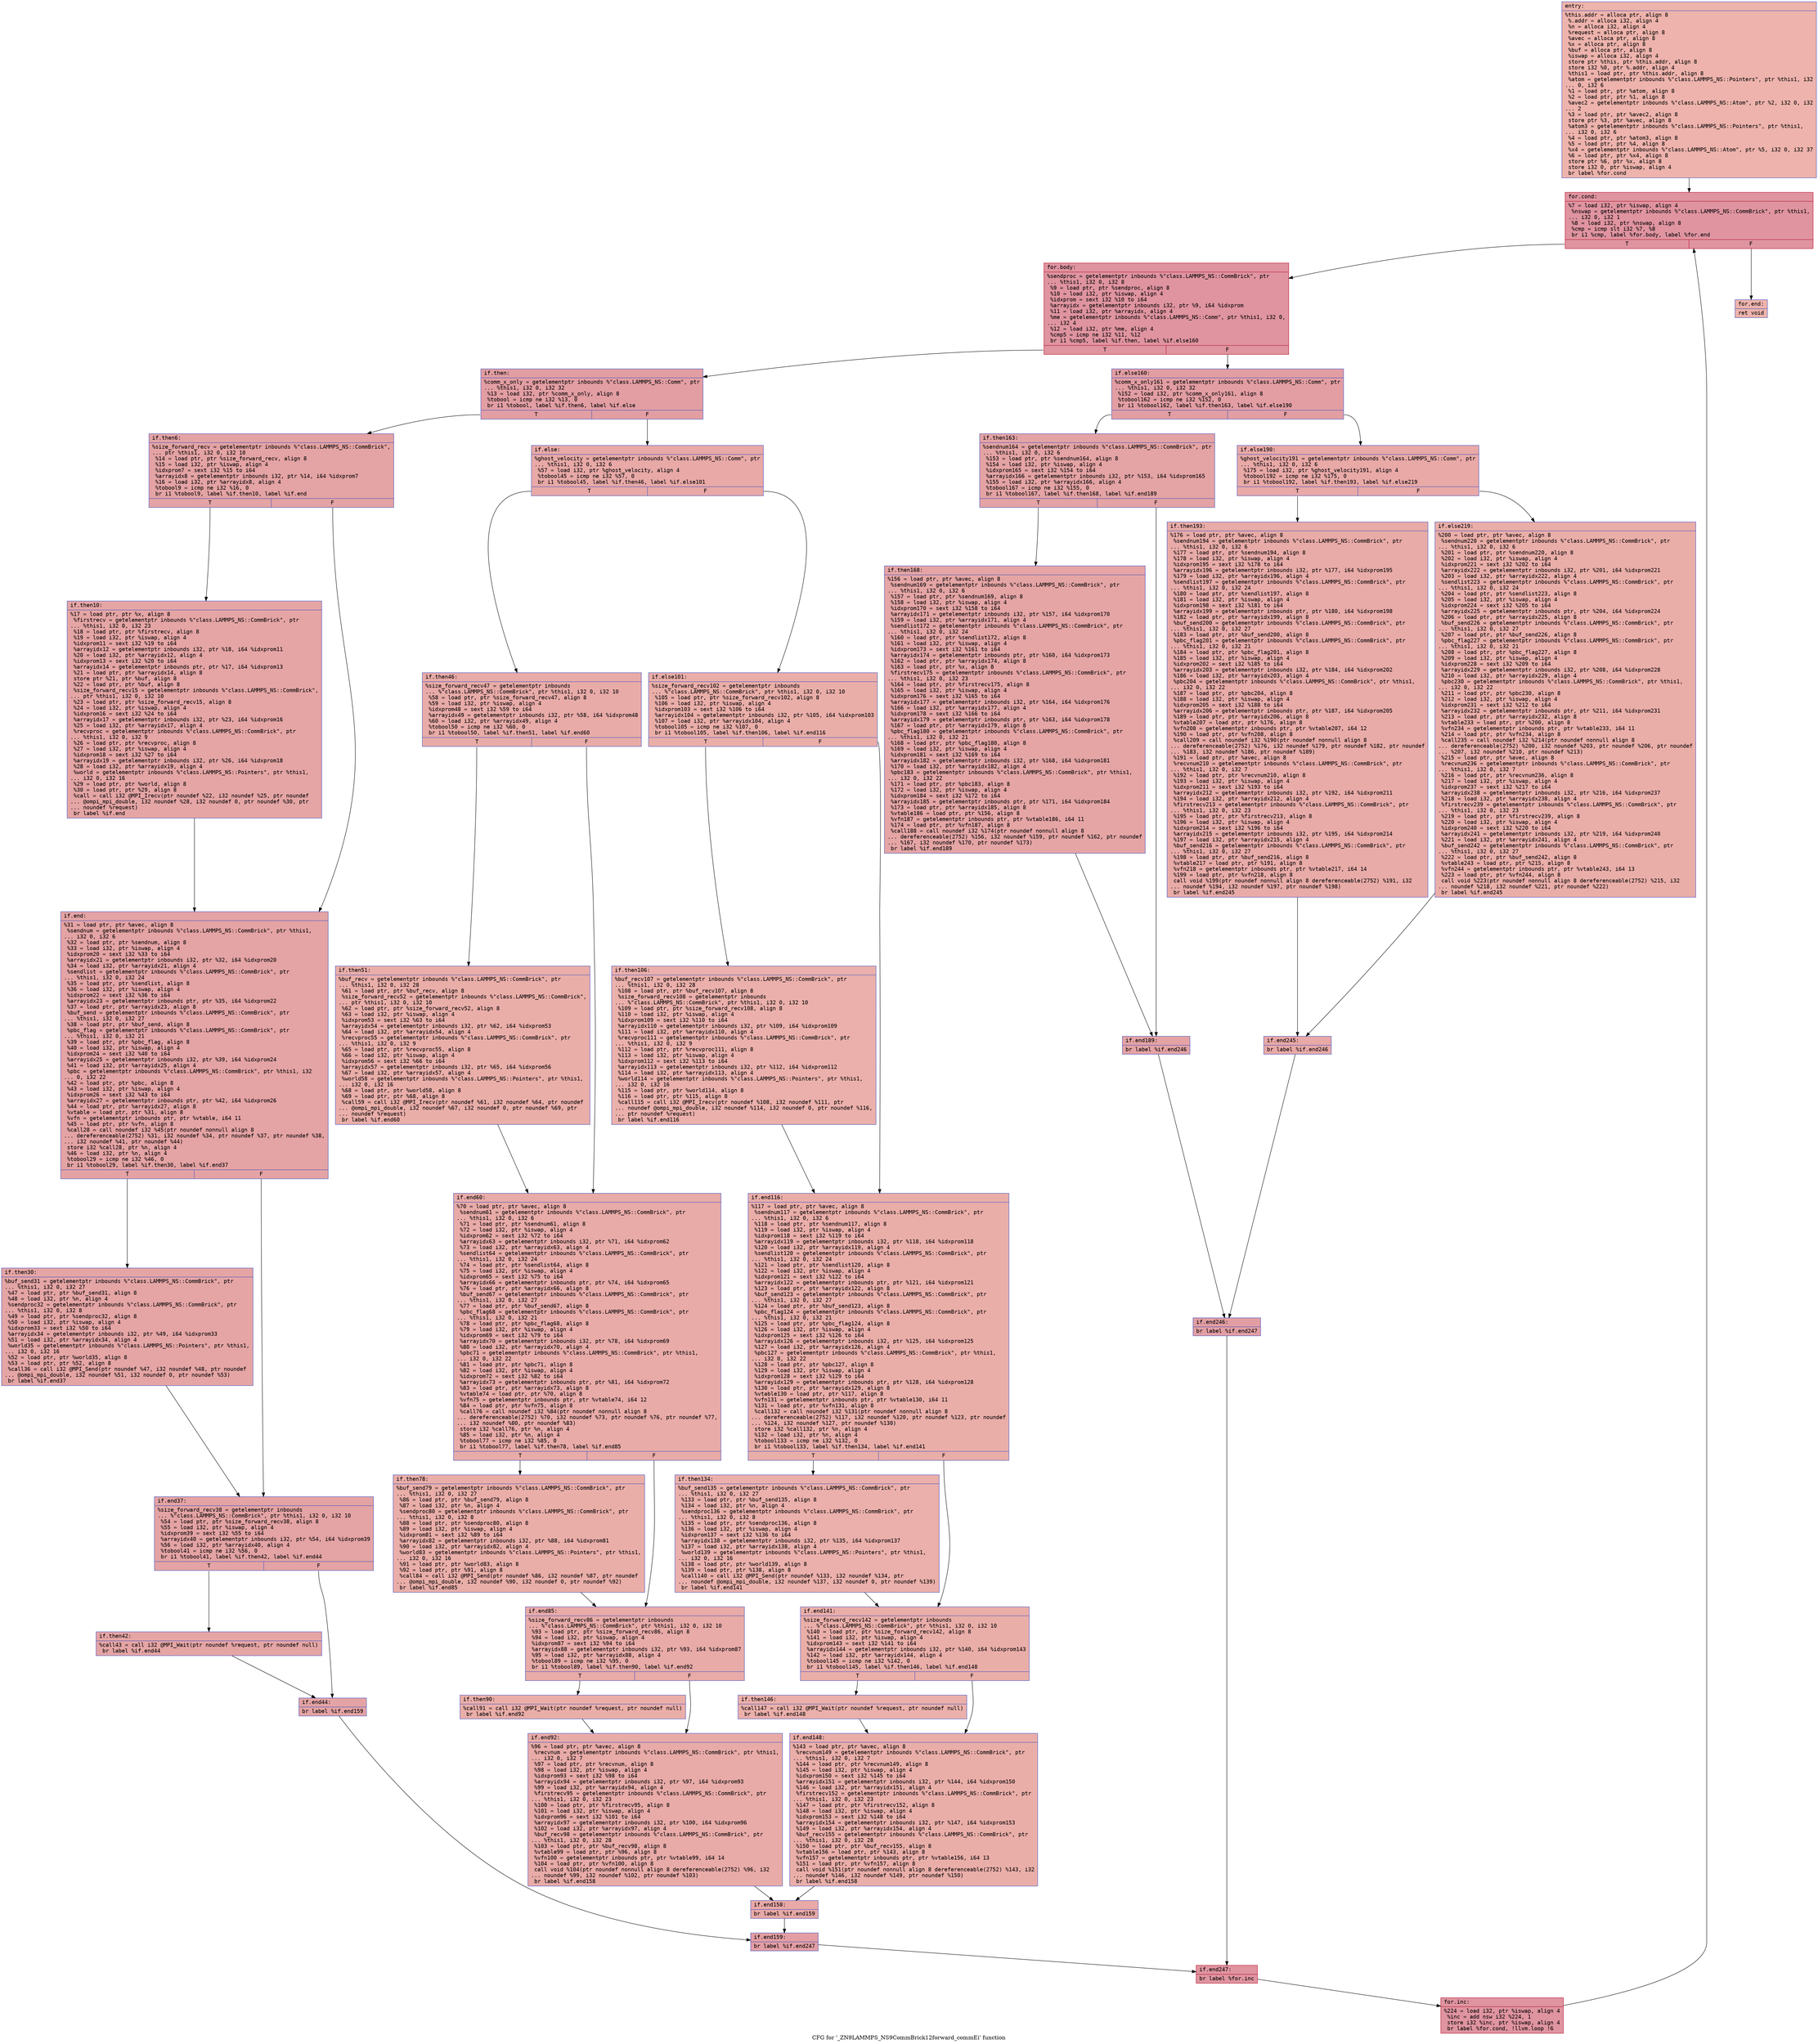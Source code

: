 digraph "CFG for '_ZN9LAMMPS_NS9CommBrick12forward_commEi' function" {
	label="CFG for '_ZN9LAMMPS_NS9CommBrick12forward_commEi' function";

	Node0x561fb2fe6250 [shape=record,color="#3d50c3ff", style=filled, fillcolor="#d6524470" fontname="Courier",label="{entry:\l|  %this.addr = alloca ptr, align 8\l  %.addr = alloca i32, align 4\l  %n = alloca i32, align 4\l  %request = alloca ptr, align 8\l  %avec = alloca ptr, align 8\l  %x = alloca ptr, align 8\l  %buf = alloca ptr, align 8\l  %iswap = alloca i32, align 4\l  store ptr %this, ptr %this.addr, align 8\l  store i32 %0, ptr %.addr, align 4\l  %this1 = load ptr, ptr %this.addr, align 8\l  %atom = getelementptr inbounds %\"class.LAMMPS_NS::Pointers\", ptr %this1, i32\l... 0, i32 6\l  %1 = load ptr, ptr %atom, align 8\l  %2 = load ptr, ptr %1, align 8\l  %avec2 = getelementptr inbounds %\"class.LAMMPS_NS::Atom\", ptr %2, i32 0, i32\l... 2\l  %3 = load ptr, ptr %avec2, align 8\l  store ptr %3, ptr %avec, align 8\l  %atom3 = getelementptr inbounds %\"class.LAMMPS_NS::Pointers\", ptr %this1,\l... i32 0, i32 6\l  %4 = load ptr, ptr %atom3, align 8\l  %5 = load ptr, ptr %4, align 8\l  %x4 = getelementptr inbounds %\"class.LAMMPS_NS::Atom\", ptr %5, i32 0, i32 37\l  %6 = load ptr, ptr %x4, align 8\l  store ptr %6, ptr %x, align 8\l  store i32 0, ptr %iswap, align 4\l  br label %for.cond\l}"];
	Node0x561fb2fe6250 -> Node0x561fb2fe7270[tooltip="entry -> for.cond\nProbability 100.00%" ];
	Node0x561fb2fe7270 [shape=record,color="#b70d28ff", style=filled, fillcolor="#b70d2870" fontname="Courier",label="{for.cond:\l|  %7 = load i32, ptr %iswap, align 4\l  %nswap = getelementptr inbounds %\"class.LAMMPS_NS::CommBrick\", ptr %this1,\l... i32 0, i32 1\l  %8 = load i32, ptr %nswap, align 8\l  %cmp = icmp slt i32 %7, %8\l  br i1 %cmp, label %for.body, label %for.end\l|{<s0>T|<s1>F}}"];
	Node0x561fb2fe7270:s0 -> Node0x561fb2fe75f0[tooltip="for.cond -> for.body\nProbability 96.88%" ];
	Node0x561fb2fe7270:s1 -> Node0x561fb2fe7670[tooltip="for.cond -> for.end\nProbability 3.12%" ];
	Node0x561fb2fe75f0 [shape=record,color="#b70d28ff", style=filled, fillcolor="#b70d2870" fontname="Courier",label="{for.body:\l|  %sendproc = getelementptr inbounds %\"class.LAMMPS_NS::CommBrick\", ptr\l... %this1, i32 0, i32 8\l  %9 = load ptr, ptr %sendproc, align 8\l  %10 = load i32, ptr %iswap, align 4\l  %idxprom = sext i32 %10 to i64\l  %arrayidx = getelementptr inbounds i32, ptr %9, i64 %idxprom\l  %11 = load i32, ptr %arrayidx, align 4\l  %me = getelementptr inbounds %\"class.LAMMPS_NS::Comm\", ptr %this1, i32 0,\l... i32 4\l  %12 = load i32, ptr %me, align 4\l  %cmp5 = icmp ne i32 %11, %12\l  br i1 %cmp5, label %if.then, label %if.else160\l|{<s0>T|<s1>F}}"];
	Node0x561fb2fe75f0:s0 -> Node0x561fb2fe6b00[tooltip="for.body -> if.then\nProbability 50.00%" ];
	Node0x561fb2fe75f0:s1 -> Node0x561fb2fe6b70[tooltip="for.body -> if.else160\nProbability 50.00%" ];
	Node0x561fb2fe6b00 [shape=record,color="#3d50c3ff", style=filled, fillcolor="#be242e70" fontname="Courier",label="{if.then:\l|  %comm_x_only = getelementptr inbounds %\"class.LAMMPS_NS::Comm\", ptr\l... %this1, i32 0, i32 32\l  %13 = load i32, ptr %comm_x_only, align 8\l  %tobool = icmp ne i32 %13, 0\l  br i1 %tobool, label %if.then6, label %if.else\l|{<s0>T|<s1>F}}"];
	Node0x561fb2fe6b00:s0 -> Node0x561fb2fe82e0[tooltip="if.then -> if.then6\nProbability 62.50%" ];
	Node0x561fb2fe6b00:s1 -> Node0x561fb2fe8360[tooltip="if.then -> if.else\nProbability 37.50%" ];
	Node0x561fb2fe82e0 [shape=record,color="#3d50c3ff", style=filled, fillcolor="#c32e3170" fontname="Courier",label="{if.then6:\l|  %size_forward_recv = getelementptr inbounds %\"class.LAMMPS_NS::CommBrick\",\l... ptr %this1, i32 0, i32 10\l  %14 = load ptr, ptr %size_forward_recv, align 8\l  %15 = load i32, ptr %iswap, align 4\l  %idxprom7 = sext i32 %15 to i64\l  %arrayidx8 = getelementptr inbounds i32, ptr %14, i64 %idxprom7\l  %16 = load i32, ptr %arrayidx8, align 4\l  %tobool9 = icmp ne i32 %16, 0\l  br i1 %tobool9, label %if.then10, label %if.end\l|{<s0>T|<s1>F}}"];
	Node0x561fb2fe82e0:s0 -> Node0x561fb2fe8940[tooltip="if.then6 -> if.then10\nProbability 62.50%" ];
	Node0x561fb2fe82e0:s1 -> Node0x561fb2fe89c0[tooltip="if.then6 -> if.end\nProbability 37.50%" ];
	Node0x561fb2fe8940 [shape=record,color="#3d50c3ff", style=filled, fillcolor="#c5333470" fontname="Courier",label="{if.then10:\l|  %17 = load ptr, ptr %x, align 8\l  %firstrecv = getelementptr inbounds %\"class.LAMMPS_NS::CommBrick\", ptr\l... %this1, i32 0, i32 23\l  %18 = load ptr, ptr %firstrecv, align 8\l  %19 = load i32, ptr %iswap, align 4\l  %idxprom11 = sext i32 %19 to i64\l  %arrayidx12 = getelementptr inbounds i32, ptr %18, i64 %idxprom11\l  %20 = load i32, ptr %arrayidx12, align 4\l  %idxprom13 = sext i32 %20 to i64\l  %arrayidx14 = getelementptr inbounds ptr, ptr %17, i64 %idxprom13\l  %21 = load ptr, ptr %arrayidx14, align 8\l  store ptr %21, ptr %buf, align 8\l  %22 = load ptr, ptr %buf, align 8\l  %size_forward_recv15 = getelementptr inbounds %\"class.LAMMPS_NS::CommBrick\",\l... ptr %this1, i32 0, i32 10\l  %23 = load ptr, ptr %size_forward_recv15, align 8\l  %24 = load i32, ptr %iswap, align 4\l  %idxprom16 = sext i32 %24 to i64\l  %arrayidx17 = getelementptr inbounds i32, ptr %23, i64 %idxprom16\l  %25 = load i32, ptr %arrayidx17, align 4\l  %recvproc = getelementptr inbounds %\"class.LAMMPS_NS::CommBrick\", ptr\l... %this1, i32 0, i32 9\l  %26 = load ptr, ptr %recvproc, align 8\l  %27 = load i32, ptr %iswap, align 4\l  %idxprom18 = sext i32 %27 to i64\l  %arrayidx19 = getelementptr inbounds i32, ptr %26, i64 %idxprom18\l  %28 = load i32, ptr %arrayidx19, align 4\l  %world = getelementptr inbounds %\"class.LAMMPS_NS::Pointers\", ptr %this1,\l... i32 0, i32 16\l  %29 = load ptr, ptr %world, align 8\l  %30 = load ptr, ptr %29, align 8\l  %call = call i32 @MPI_Irecv(ptr noundef %22, i32 noundef %25, ptr noundef\l... @ompi_mpi_double, i32 noundef %28, i32 noundef 0, ptr noundef %30, ptr\l... noundef %request)\l  br label %if.end\l}"];
	Node0x561fb2fe8940 -> Node0x561fb2fe89c0[tooltip="if.then10 -> if.end\nProbability 100.00%" ];
	Node0x561fb2fe89c0 [shape=record,color="#3d50c3ff", style=filled, fillcolor="#c32e3170" fontname="Courier",label="{if.end:\l|  %31 = load ptr, ptr %avec, align 8\l  %sendnum = getelementptr inbounds %\"class.LAMMPS_NS::CommBrick\", ptr %this1,\l... i32 0, i32 6\l  %32 = load ptr, ptr %sendnum, align 8\l  %33 = load i32, ptr %iswap, align 4\l  %idxprom20 = sext i32 %33 to i64\l  %arrayidx21 = getelementptr inbounds i32, ptr %32, i64 %idxprom20\l  %34 = load i32, ptr %arrayidx21, align 4\l  %sendlist = getelementptr inbounds %\"class.LAMMPS_NS::CommBrick\", ptr\l... %this1, i32 0, i32 24\l  %35 = load ptr, ptr %sendlist, align 8\l  %36 = load i32, ptr %iswap, align 4\l  %idxprom22 = sext i32 %36 to i64\l  %arrayidx23 = getelementptr inbounds ptr, ptr %35, i64 %idxprom22\l  %37 = load ptr, ptr %arrayidx23, align 8\l  %buf_send = getelementptr inbounds %\"class.LAMMPS_NS::CommBrick\", ptr\l... %this1, i32 0, i32 27\l  %38 = load ptr, ptr %buf_send, align 8\l  %pbc_flag = getelementptr inbounds %\"class.LAMMPS_NS::CommBrick\", ptr\l... %this1, i32 0, i32 21\l  %39 = load ptr, ptr %pbc_flag, align 8\l  %40 = load i32, ptr %iswap, align 4\l  %idxprom24 = sext i32 %40 to i64\l  %arrayidx25 = getelementptr inbounds i32, ptr %39, i64 %idxprom24\l  %41 = load i32, ptr %arrayidx25, align 4\l  %pbc = getelementptr inbounds %\"class.LAMMPS_NS::CommBrick\", ptr %this1, i32\l... 0, i32 22\l  %42 = load ptr, ptr %pbc, align 8\l  %43 = load i32, ptr %iswap, align 4\l  %idxprom26 = sext i32 %43 to i64\l  %arrayidx27 = getelementptr inbounds ptr, ptr %42, i64 %idxprom26\l  %44 = load ptr, ptr %arrayidx27, align 8\l  %vtable = load ptr, ptr %31, align 8\l  %vfn = getelementptr inbounds ptr, ptr %vtable, i64 11\l  %45 = load ptr, ptr %vfn, align 8\l  %call28 = call noundef i32 %45(ptr noundef nonnull align 8\l... dereferenceable(2752) %31, i32 noundef %34, ptr noundef %37, ptr noundef %38,\l... i32 noundef %41, ptr noundef %44)\l  store i32 %call28, ptr %n, align 4\l  %46 = load i32, ptr %n, align 4\l  %tobool29 = icmp ne i32 %46, 0\l  br i1 %tobool29, label %if.then30, label %if.end37\l|{<s0>T|<s1>F}}"];
	Node0x561fb2fe89c0:s0 -> Node0x561fb2fec830[tooltip="if.end -> if.then30\nProbability 62.50%" ];
	Node0x561fb2fe89c0:s1 -> Node0x561fb2fec8b0[tooltip="if.end -> if.end37\nProbability 37.50%" ];
	Node0x561fb2fec830 [shape=record,color="#3d50c3ff", style=filled, fillcolor="#c5333470" fontname="Courier",label="{if.then30:\l|  %buf_send31 = getelementptr inbounds %\"class.LAMMPS_NS::CommBrick\", ptr\l... %this1, i32 0, i32 27\l  %47 = load ptr, ptr %buf_send31, align 8\l  %48 = load i32, ptr %n, align 4\l  %sendproc32 = getelementptr inbounds %\"class.LAMMPS_NS::CommBrick\", ptr\l... %this1, i32 0, i32 8\l  %49 = load ptr, ptr %sendproc32, align 8\l  %50 = load i32, ptr %iswap, align 4\l  %idxprom33 = sext i32 %50 to i64\l  %arrayidx34 = getelementptr inbounds i32, ptr %49, i64 %idxprom33\l  %51 = load i32, ptr %arrayidx34, align 4\l  %world35 = getelementptr inbounds %\"class.LAMMPS_NS::Pointers\", ptr %this1,\l... i32 0, i32 16\l  %52 = load ptr, ptr %world35, align 8\l  %53 = load ptr, ptr %52, align 8\l  %call36 = call i32 @MPI_Send(ptr noundef %47, i32 noundef %48, ptr noundef\l... @ompi_mpi_double, i32 noundef %51, i32 noundef 0, ptr noundef %53)\l  br label %if.end37\l}"];
	Node0x561fb2fec830 -> Node0x561fb2fec8b0[tooltip="if.then30 -> if.end37\nProbability 100.00%" ];
	Node0x561fb2fec8b0 [shape=record,color="#3d50c3ff", style=filled, fillcolor="#c32e3170" fontname="Courier",label="{if.end37:\l|  %size_forward_recv38 = getelementptr inbounds\l... %\"class.LAMMPS_NS::CommBrick\", ptr %this1, i32 0, i32 10\l  %54 = load ptr, ptr %size_forward_recv38, align 8\l  %55 = load i32, ptr %iswap, align 4\l  %idxprom39 = sext i32 %55 to i64\l  %arrayidx40 = getelementptr inbounds i32, ptr %54, i64 %idxprom39\l  %56 = load i32, ptr %arrayidx40, align 4\l  %tobool41 = icmp ne i32 %56, 0\l  br i1 %tobool41, label %if.then42, label %if.end44\l|{<s0>T|<s1>F}}"];
	Node0x561fb2fec8b0:s0 -> Node0x561fb2fee170[tooltip="if.end37 -> if.then42\nProbability 62.50%" ];
	Node0x561fb2fec8b0:s1 -> Node0x561fb2fee1f0[tooltip="if.end37 -> if.end44\nProbability 37.50%" ];
	Node0x561fb2fee170 [shape=record,color="#3d50c3ff", style=filled, fillcolor="#c5333470" fontname="Courier",label="{if.then42:\l|  %call43 = call i32 @MPI_Wait(ptr noundef %request, ptr noundef null)\l  br label %if.end44\l}"];
	Node0x561fb2fee170 -> Node0x561fb2fee1f0[tooltip="if.then42 -> if.end44\nProbability 100.00%" ];
	Node0x561fb2fee1f0 [shape=record,color="#3d50c3ff", style=filled, fillcolor="#c32e3170" fontname="Courier",label="{if.end44:\l|  br label %if.end159\l}"];
	Node0x561fb2fee1f0 -> Node0x561fb2fee5a0[tooltip="if.end44 -> if.end159\nProbability 100.00%" ];
	Node0x561fb2fe8360 [shape=record,color="#3d50c3ff", style=filled, fillcolor="#ca3b3770" fontname="Courier",label="{if.else:\l|  %ghost_velocity = getelementptr inbounds %\"class.LAMMPS_NS::Comm\", ptr\l... %this1, i32 0, i32 6\l  %57 = load i32, ptr %ghost_velocity, align 4\l  %tobool45 = icmp ne i32 %57, 0\l  br i1 %tobool45, label %if.then46, label %if.else101\l|{<s0>T|<s1>F}}"];
	Node0x561fb2fe8360:s0 -> Node0x561fb2fee890[tooltip="if.else -> if.then46\nProbability 62.50%" ];
	Node0x561fb2fe8360:s1 -> Node0x561fb2fee910[tooltip="if.else -> if.else101\nProbability 37.50%" ];
	Node0x561fb2fee890 [shape=record,color="#3d50c3ff", style=filled, fillcolor="#cc403a70" fontname="Courier",label="{if.then46:\l|  %size_forward_recv47 = getelementptr inbounds\l... %\"class.LAMMPS_NS::CommBrick\", ptr %this1, i32 0, i32 10\l  %58 = load ptr, ptr %size_forward_recv47, align 8\l  %59 = load i32, ptr %iswap, align 4\l  %idxprom48 = sext i32 %59 to i64\l  %arrayidx49 = getelementptr inbounds i32, ptr %58, i64 %idxprom48\l  %60 = load i32, ptr %arrayidx49, align 4\l  %tobool50 = icmp ne i32 %60, 0\l  br i1 %tobool50, label %if.then51, label %if.end60\l|{<s0>T|<s1>F}}"];
	Node0x561fb2fee890:s0 -> Node0x561fb2feef70[tooltip="if.then46 -> if.then51\nProbability 62.50%" ];
	Node0x561fb2fee890:s1 -> Node0x561fb2feeff0[tooltip="if.then46 -> if.end60\nProbability 37.50%" ];
	Node0x561fb2feef70 [shape=record,color="#3d50c3ff", style=filled, fillcolor="#d0473d70" fontname="Courier",label="{if.then51:\l|  %buf_recv = getelementptr inbounds %\"class.LAMMPS_NS::CommBrick\", ptr\l... %this1, i32 0, i32 28\l  %61 = load ptr, ptr %buf_recv, align 8\l  %size_forward_recv52 = getelementptr inbounds %\"class.LAMMPS_NS::CommBrick\",\l... ptr %this1, i32 0, i32 10\l  %62 = load ptr, ptr %size_forward_recv52, align 8\l  %63 = load i32, ptr %iswap, align 4\l  %idxprom53 = sext i32 %63 to i64\l  %arrayidx54 = getelementptr inbounds i32, ptr %62, i64 %idxprom53\l  %64 = load i32, ptr %arrayidx54, align 4\l  %recvproc55 = getelementptr inbounds %\"class.LAMMPS_NS::CommBrick\", ptr\l... %this1, i32 0, i32 9\l  %65 = load ptr, ptr %recvproc55, align 8\l  %66 = load i32, ptr %iswap, align 4\l  %idxprom56 = sext i32 %66 to i64\l  %arrayidx57 = getelementptr inbounds i32, ptr %65, i64 %idxprom56\l  %67 = load i32, ptr %arrayidx57, align 4\l  %world58 = getelementptr inbounds %\"class.LAMMPS_NS::Pointers\", ptr %this1,\l... i32 0, i32 16\l  %68 = load ptr, ptr %world58, align 8\l  %69 = load ptr, ptr %68, align 8\l  %call59 = call i32 @MPI_Irecv(ptr noundef %61, i32 noundef %64, ptr noundef\l... @ompi_mpi_double, i32 noundef %67, i32 noundef 0, ptr noundef %69, ptr\l... noundef %request)\l  br label %if.end60\l}"];
	Node0x561fb2feef70 -> Node0x561fb2feeff0[tooltip="if.then51 -> if.end60\nProbability 100.00%" ];
	Node0x561fb2feeff0 [shape=record,color="#3d50c3ff", style=filled, fillcolor="#cc403a70" fontname="Courier",label="{if.end60:\l|  %70 = load ptr, ptr %avec, align 8\l  %sendnum61 = getelementptr inbounds %\"class.LAMMPS_NS::CommBrick\", ptr\l... %this1, i32 0, i32 6\l  %71 = load ptr, ptr %sendnum61, align 8\l  %72 = load i32, ptr %iswap, align 4\l  %idxprom62 = sext i32 %72 to i64\l  %arrayidx63 = getelementptr inbounds i32, ptr %71, i64 %idxprom62\l  %73 = load i32, ptr %arrayidx63, align 4\l  %sendlist64 = getelementptr inbounds %\"class.LAMMPS_NS::CommBrick\", ptr\l... %this1, i32 0, i32 24\l  %74 = load ptr, ptr %sendlist64, align 8\l  %75 = load i32, ptr %iswap, align 4\l  %idxprom65 = sext i32 %75 to i64\l  %arrayidx66 = getelementptr inbounds ptr, ptr %74, i64 %idxprom65\l  %76 = load ptr, ptr %arrayidx66, align 8\l  %buf_send67 = getelementptr inbounds %\"class.LAMMPS_NS::CommBrick\", ptr\l... %this1, i32 0, i32 27\l  %77 = load ptr, ptr %buf_send67, align 8\l  %pbc_flag68 = getelementptr inbounds %\"class.LAMMPS_NS::CommBrick\", ptr\l... %this1, i32 0, i32 21\l  %78 = load ptr, ptr %pbc_flag68, align 8\l  %79 = load i32, ptr %iswap, align 4\l  %idxprom69 = sext i32 %79 to i64\l  %arrayidx70 = getelementptr inbounds i32, ptr %78, i64 %idxprom69\l  %80 = load i32, ptr %arrayidx70, align 4\l  %pbc71 = getelementptr inbounds %\"class.LAMMPS_NS::CommBrick\", ptr %this1,\l... i32 0, i32 22\l  %81 = load ptr, ptr %pbc71, align 8\l  %82 = load i32, ptr %iswap, align 4\l  %idxprom72 = sext i32 %82 to i64\l  %arrayidx73 = getelementptr inbounds ptr, ptr %81, i64 %idxprom72\l  %83 = load ptr, ptr %arrayidx73, align 8\l  %vtable74 = load ptr, ptr %70, align 8\l  %vfn75 = getelementptr inbounds ptr, ptr %vtable74, i64 12\l  %84 = load ptr, ptr %vfn75, align 8\l  %call76 = call noundef i32 %84(ptr noundef nonnull align 8\l... dereferenceable(2752) %70, i32 noundef %73, ptr noundef %76, ptr noundef %77,\l... i32 noundef %80, ptr noundef %83)\l  store i32 %call76, ptr %n, align 4\l  %85 = load i32, ptr %n, align 4\l  %tobool77 = icmp ne i32 %85, 0\l  br i1 %tobool77, label %if.then78, label %if.end85\l|{<s0>T|<s1>F}}"];
	Node0x561fb2feeff0:s0 -> Node0x561fb2ff1bb0[tooltip="if.end60 -> if.then78\nProbability 62.50%" ];
	Node0x561fb2feeff0:s1 -> Node0x561fb2ff1c30[tooltip="if.end60 -> if.end85\nProbability 37.50%" ];
	Node0x561fb2ff1bb0 [shape=record,color="#3d50c3ff", style=filled, fillcolor="#d0473d70" fontname="Courier",label="{if.then78:\l|  %buf_send79 = getelementptr inbounds %\"class.LAMMPS_NS::CommBrick\", ptr\l... %this1, i32 0, i32 27\l  %86 = load ptr, ptr %buf_send79, align 8\l  %87 = load i32, ptr %n, align 4\l  %sendproc80 = getelementptr inbounds %\"class.LAMMPS_NS::CommBrick\", ptr\l... %this1, i32 0, i32 8\l  %88 = load ptr, ptr %sendproc80, align 8\l  %89 = load i32, ptr %iswap, align 4\l  %idxprom81 = sext i32 %89 to i64\l  %arrayidx82 = getelementptr inbounds i32, ptr %88, i64 %idxprom81\l  %90 = load i32, ptr %arrayidx82, align 4\l  %world83 = getelementptr inbounds %\"class.LAMMPS_NS::Pointers\", ptr %this1,\l... i32 0, i32 16\l  %91 = load ptr, ptr %world83, align 8\l  %92 = load ptr, ptr %91, align 8\l  %call84 = call i32 @MPI_Send(ptr noundef %86, i32 noundef %87, ptr noundef\l... @ompi_mpi_double, i32 noundef %90, i32 noundef 0, ptr noundef %92)\l  br label %if.end85\l}"];
	Node0x561fb2ff1bb0 -> Node0x561fb2ff1c30[tooltip="if.then78 -> if.end85\nProbability 100.00%" ];
	Node0x561fb2ff1c30 [shape=record,color="#3d50c3ff", style=filled, fillcolor="#cc403a70" fontname="Courier",label="{if.end85:\l|  %size_forward_recv86 = getelementptr inbounds\l... %\"class.LAMMPS_NS::CommBrick\", ptr %this1, i32 0, i32 10\l  %93 = load ptr, ptr %size_forward_recv86, align 8\l  %94 = load i32, ptr %iswap, align 4\l  %idxprom87 = sext i32 %94 to i64\l  %arrayidx88 = getelementptr inbounds i32, ptr %93, i64 %idxprom87\l  %95 = load i32, ptr %arrayidx88, align 4\l  %tobool89 = icmp ne i32 %95, 0\l  br i1 %tobool89, label %if.then90, label %if.end92\l|{<s0>T|<s1>F}}"];
	Node0x561fb2ff1c30:s0 -> Node0x561fb2fecc70[tooltip="if.end85 -> if.then90\nProbability 62.50%" ];
	Node0x561fb2ff1c30:s1 -> Node0x561fb2feccf0[tooltip="if.end85 -> if.end92\nProbability 37.50%" ];
	Node0x561fb2fecc70 [shape=record,color="#3d50c3ff", style=filled, fillcolor="#d0473d70" fontname="Courier",label="{if.then90:\l|  %call91 = call i32 @MPI_Wait(ptr noundef %request, ptr noundef null)\l  br label %if.end92\l}"];
	Node0x561fb2fecc70 -> Node0x561fb2feccf0[tooltip="if.then90 -> if.end92\nProbability 100.00%" ];
	Node0x561fb2feccf0 [shape=record,color="#3d50c3ff", style=filled, fillcolor="#cc403a70" fontname="Courier",label="{if.end92:\l|  %96 = load ptr, ptr %avec, align 8\l  %recvnum = getelementptr inbounds %\"class.LAMMPS_NS::CommBrick\", ptr %this1,\l... i32 0, i32 7\l  %97 = load ptr, ptr %recvnum, align 8\l  %98 = load i32, ptr %iswap, align 4\l  %idxprom93 = sext i32 %98 to i64\l  %arrayidx94 = getelementptr inbounds i32, ptr %97, i64 %idxprom93\l  %99 = load i32, ptr %arrayidx94, align 4\l  %firstrecv95 = getelementptr inbounds %\"class.LAMMPS_NS::CommBrick\", ptr\l... %this1, i32 0, i32 23\l  %100 = load ptr, ptr %firstrecv95, align 8\l  %101 = load i32, ptr %iswap, align 4\l  %idxprom96 = sext i32 %101 to i64\l  %arrayidx97 = getelementptr inbounds i32, ptr %100, i64 %idxprom96\l  %102 = load i32, ptr %arrayidx97, align 4\l  %buf_recv98 = getelementptr inbounds %\"class.LAMMPS_NS::CommBrick\", ptr\l... %this1, i32 0, i32 28\l  %103 = load ptr, ptr %buf_recv98, align 8\l  %vtable99 = load ptr, ptr %96, align 8\l  %vfn100 = getelementptr inbounds ptr, ptr %vtable99, i64 14\l  %104 = load ptr, ptr %vfn100, align 8\l  call void %104(ptr noundef nonnull align 8 dereferenceable(2752) %96, i32\l... noundef %99, i32 noundef %102, ptr noundef %103)\l  br label %if.end158\l}"];
	Node0x561fb2feccf0 -> Node0x561fb2ff4480[tooltip="if.end92 -> if.end158\nProbability 100.00%" ];
	Node0x561fb2fee910 [shape=record,color="#3d50c3ff", style=filled, fillcolor="#d0473d70" fontname="Courier",label="{if.else101:\l|  %size_forward_recv102 = getelementptr inbounds\l... %\"class.LAMMPS_NS::CommBrick\", ptr %this1, i32 0, i32 10\l  %105 = load ptr, ptr %size_forward_recv102, align 8\l  %106 = load i32, ptr %iswap, align 4\l  %idxprom103 = sext i32 %106 to i64\l  %arrayidx104 = getelementptr inbounds i32, ptr %105, i64 %idxprom103\l  %107 = load i32, ptr %arrayidx104, align 4\l  %tobool105 = icmp ne i32 %107, 0\l  br i1 %tobool105, label %if.then106, label %if.end116\l|{<s0>T|<s1>F}}"];
	Node0x561fb2fee910:s0 -> Node0x561fb2ff4a10[tooltip="if.else101 -> if.then106\nProbability 62.50%" ];
	Node0x561fb2fee910:s1 -> Node0x561fb2ff4a90[tooltip="if.else101 -> if.end116\nProbability 37.50%" ];
	Node0x561fb2ff4a10 [shape=record,color="#3d50c3ff", style=filled, fillcolor="#d24b4070" fontname="Courier",label="{if.then106:\l|  %buf_recv107 = getelementptr inbounds %\"class.LAMMPS_NS::CommBrick\", ptr\l... %this1, i32 0, i32 28\l  %108 = load ptr, ptr %buf_recv107, align 8\l  %size_forward_recv108 = getelementptr inbounds\l... %\"class.LAMMPS_NS::CommBrick\", ptr %this1, i32 0, i32 10\l  %109 = load ptr, ptr %size_forward_recv108, align 8\l  %110 = load i32, ptr %iswap, align 4\l  %idxprom109 = sext i32 %110 to i64\l  %arrayidx110 = getelementptr inbounds i32, ptr %109, i64 %idxprom109\l  %111 = load i32, ptr %arrayidx110, align 4\l  %recvproc111 = getelementptr inbounds %\"class.LAMMPS_NS::CommBrick\", ptr\l... %this1, i32 0, i32 9\l  %112 = load ptr, ptr %recvproc111, align 8\l  %113 = load i32, ptr %iswap, align 4\l  %idxprom112 = sext i32 %113 to i64\l  %arrayidx113 = getelementptr inbounds i32, ptr %112, i64 %idxprom112\l  %114 = load i32, ptr %arrayidx113, align 4\l  %world114 = getelementptr inbounds %\"class.LAMMPS_NS::Pointers\", ptr %this1,\l... i32 0, i32 16\l  %115 = load ptr, ptr %world114, align 8\l  %116 = load ptr, ptr %115, align 8\l  %call115 = call i32 @MPI_Irecv(ptr noundef %108, i32 noundef %111, ptr\l... noundef @ompi_mpi_double, i32 noundef %114, i32 noundef 0, ptr noundef %116,\l... ptr noundef %request)\l  br label %if.end116\l}"];
	Node0x561fb2ff4a10 -> Node0x561fb2ff4a90[tooltip="if.then106 -> if.end116\nProbability 100.00%" ];
	Node0x561fb2ff4a90 [shape=record,color="#3d50c3ff", style=filled, fillcolor="#d0473d70" fontname="Courier",label="{if.end116:\l|  %117 = load ptr, ptr %avec, align 8\l  %sendnum117 = getelementptr inbounds %\"class.LAMMPS_NS::CommBrick\", ptr\l... %this1, i32 0, i32 6\l  %118 = load ptr, ptr %sendnum117, align 8\l  %119 = load i32, ptr %iswap, align 4\l  %idxprom118 = sext i32 %119 to i64\l  %arrayidx119 = getelementptr inbounds i32, ptr %118, i64 %idxprom118\l  %120 = load i32, ptr %arrayidx119, align 4\l  %sendlist120 = getelementptr inbounds %\"class.LAMMPS_NS::CommBrick\", ptr\l... %this1, i32 0, i32 24\l  %121 = load ptr, ptr %sendlist120, align 8\l  %122 = load i32, ptr %iswap, align 4\l  %idxprom121 = sext i32 %122 to i64\l  %arrayidx122 = getelementptr inbounds ptr, ptr %121, i64 %idxprom121\l  %123 = load ptr, ptr %arrayidx122, align 8\l  %buf_send123 = getelementptr inbounds %\"class.LAMMPS_NS::CommBrick\", ptr\l... %this1, i32 0, i32 27\l  %124 = load ptr, ptr %buf_send123, align 8\l  %pbc_flag124 = getelementptr inbounds %\"class.LAMMPS_NS::CommBrick\", ptr\l... %this1, i32 0, i32 21\l  %125 = load ptr, ptr %pbc_flag124, align 8\l  %126 = load i32, ptr %iswap, align 4\l  %idxprom125 = sext i32 %126 to i64\l  %arrayidx126 = getelementptr inbounds i32, ptr %125, i64 %idxprom125\l  %127 = load i32, ptr %arrayidx126, align 4\l  %pbc127 = getelementptr inbounds %\"class.LAMMPS_NS::CommBrick\", ptr %this1,\l... i32 0, i32 22\l  %128 = load ptr, ptr %pbc127, align 8\l  %129 = load i32, ptr %iswap, align 4\l  %idxprom128 = sext i32 %129 to i64\l  %arrayidx129 = getelementptr inbounds ptr, ptr %128, i64 %idxprom128\l  %130 = load ptr, ptr %arrayidx129, align 8\l  %vtable130 = load ptr, ptr %117, align 8\l  %vfn131 = getelementptr inbounds ptr, ptr %vtable130, i64 11\l  %131 = load ptr, ptr %vfn131, align 8\l  %call132 = call noundef i32 %131(ptr noundef nonnull align 8\l... dereferenceable(2752) %117, i32 noundef %120, ptr noundef %123, ptr noundef\l... %124, i32 noundef %127, ptr noundef %130)\l  store i32 %call132, ptr %n, align 4\l  %132 = load i32, ptr %n, align 4\l  %tobool133 = icmp ne i32 %132, 0\l  br i1 %tobool133, label %if.then134, label %if.end141\l|{<s0>T|<s1>F}}"];
	Node0x561fb2ff4a90:s0 -> Node0x561fb2ff6fb0[tooltip="if.end116 -> if.then134\nProbability 62.50%" ];
	Node0x561fb2ff4a90:s1 -> Node0x561fb2ff7030[tooltip="if.end116 -> if.end141\nProbability 37.50%" ];
	Node0x561fb2ff6fb0 [shape=record,color="#3d50c3ff", style=filled, fillcolor="#d24b4070" fontname="Courier",label="{if.then134:\l|  %buf_send135 = getelementptr inbounds %\"class.LAMMPS_NS::CommBrick\", ptr\l... %this1, i32 0, i32 27\l  %133 = load ptr, ptr %buf_send135, align 8\l  %134 = load i32, ptr %n, align 4\l  %sendproc136 = getelementptr inbounds %\"class.LAMMPS_NS::CommBrick\", ptr\l... %this1, i32 0, i32 8\l  %135 = load ptr, ptr %sendproc136, align 8\l  %136 = load i32, ptr %iswap, align 4\l  %idxprom137 = sext i32 %136 to i64\l  %arrayidx138 = getelementptr inbounds i32, ptr %135, i64 %idxprom137\l  %137 = load i32, ptr %arrayidx138, align 4\l  %world139 = getelementptr inbounds %\"class.LAMMPS_NS::Pointers\", ptr %this1,\l... i32 0, i32 16\l  %138 = load ptr, ptr %world139, align 8\l  %139 = load ptr, ptr %138, align 8\l  %call140 = call i32 @MPI_Send(ptr noundef %133, i32 noundef %134, ptr\l... noundef @ompi_mpi_double, i32 noundef %137, i32 noundef 0, ptr noundef %139)\l  br label %if.end141\l}"];
	Node0x561fb2ff6fb0 -> Node0x561fb2ff7030[tooltip="if.then134 -> if.end141\nProbability 100.00%" ];
	Node0x561fb2ff7030 [shape=record,color="#3d50c3ff", style=filled, fillcolor="#d0473d70" fontname="Courier",label="{if.end141:\l|  %size_forward_recv142 = getelementptr inbounds\l... %\"class.LAMMPS_NS::CommBrick\", ptr %this1, i32 0, i32 10\l  %140 = load ptr, ptr %size_forward_recv142, align 8\l  %141 = load i32, ptr %iswap, align 4\l  %idxprom143 = sext i32 %141 to i64\l  %arrayidx144 = getelementptr inbounds i32, ptr %140, i64 %idxprom143\l  %142 = load i32, ptr %arrayidx144, align 4\l  %tobool145 = icmp ne i32 %142, 0\l  br i1 %tobool145, label %if.then146, label %if.end148\l|{<s0>T|<s1>F}}"];
	Node0x561fb2ff7030:s0 -> Node0x561fb2ff8010[tooltip="if.end141 -> if.then146\nProbability 62.50%" ];
	Node0x561fb2ff7030:s1 -> Node0x561fb2ff8090[tooltip="if.end141 -> if.end148\nProbability 37.50%" ];
	Node0x561fb2ff8010 [shape=record,color="#3d50c3ff", style=filled, fillcolor="#d24b4070" fontname="Courier",label="{if.then146:\l|  %call147 = call i32 @MPI_Wait(ptr noundef %request, ptr noundef null)\l  br label %if.end148\l}"];
	Node0x561fb2ff8010 -> Node0x561fb2ff8090[tooltip="if.then146 -> if.end148\nProbability 100.00%" ];
	Node0x561fb2ff8090 [shape=record,color="#3d50c3ff", style=filled, fillcolor="#d0473d70" fontname="Courier",label="{if.end148:\l|  %143 = load ptr, ptr %avec, align 8\l  %recvnum149 = getelementptr inbounds %\"class.LAMMPS_NS::CommBrick\", ptr\l... %this1, i32 0, i32 7\l  %144 = load ptr, ptr %recvnum149, align 8\l  %145 = load i32, ptr %iswap, align 4\l  %idxprom150 = sext i32 %145 to i64\l  %arrayidx151 = getelementptr inbounds i32, ptr %144, i64 %idxprom150\l  %146 = load i32, ptr %arrayidx151, align 4\l  %firstrecv152 = getelementptr inbounds %\"class.LAMMPS_NS::CommBrick\", ptr\l... %this1, i32 0, i32 23\l  %147 = load ptr, ptr %firstrecv152, align 8\l  %148 = load i32, ptr %iswap, align 4\l  %idxprom153 = sext i32 %148 to i64\l  %arrayidx154 = getelementptr inbounds i32, ptr %147, i64 %idxprom153\l  %149 = load i32, ptr %arrayidx154, align 4\l  %buf_recv155 = getelementptr inbounds %\"class.LAMMPS_NS::CommBrick\", ptr\l... %this1, i32 0, i32 28\l  %150 = load ptr, ptr %buf_recv155, align 8\l  %vtable156 = load ptr, ptr %143, align 8\l  %vfn157 = getelementptr inbounds ptr, ptr %vtable156, i64 13\l  %151 = load ptr, ptr %vfn157, align 8\l  call void %151(ptr noundef nonnull align 8 dereferenceable(2752) %143, i32\l... noundef %146, i32 noundef %149, ptr noundef %150)\l  br label %if.end158\l}"];
	Node0x561fb2ff8090 -> Node0x561fb2ff4480[tooltip="if.end148 -> if.end158\nProbability 100.00%" ];
	Node0x561fb2ff4480 [shape=record,color="#3d50c3ff", style=filled, fillcolor="#ca3b3770" fontname="Courier",label="{if.end158:\l|  br label %if.end159\l}"];
	Node0x561fb2ff4480 -> Node0x561fb2fee5a0[tooltip="if.end158 -> if.end159\nProbability 100.00%" ];
	Node0x561fb2fee5a0 [shape=record,color="#3d50c3ff", style=filled, fillcolor="#be242e70" fontname="Courier",label="{if.end159:\l|  br label %if.end247\l}"];
	Node0x561fb2fee5a0 -> Node0x561fb2ff0190[tooltip="if.end159 -> if.end247\nProbability 100.00%" ];
	Node0x561fb2fe6b70 [shape=record,color="#3d50c3ff", style=filled, fillcolor="#be242e70" fontname="Courier",label="{if.else160:\l|  %comm_x_only161 = getelementptr inbounds %\"class.LAMMPS_NS::Comm\", ptr\l... %this1, i32 0, i32 32\l  %152 = load i32, ptr %comm_x_only161, align 8\l  %tobool162 = icmp ne i32 %152, 0\l  br i1 %tobool162, label %if.then163, label %if.else190\l|{<s0>T|<s1>F}}"];
	Node0x561fb2fe6b70:s0 -> Node0x561fb2ffa090[tooltip="if.else160 -> if.then163\nProbability 62.50%" ];
	Node0x561fb2fe6b70:s1 -> Node0x561fb2ffa110[tooltip="if.else160 -> if.else190\nProbability 37.50%" ];
	Node0x561fb2ffa090 [shape=record,color="#3d50c3ff", style=filled, fillcolor="#c32e3170" fontname="Courier",label="{if.then163:\l|  %sendnum164 = getelementptr inbounds %\"class.LAMMPS_NS::CommBrick\", ptr\l... %this1, i32 0, i32 6\l  %153 = load ptr, ptr %sendnum164, align 8\l  %154 = load i32, ptr %iswap, align 4\l  %idxprom165 = sext i32 %154 to i64\l  %arrayidx166 = getelementptr inbounds i32, ptr %153, i64 %idxprom165\l  %155 = load i32, ptr %arrayidx166, align 4\l  %tobool167 = icmp ne i32 %155, 0\l  br i1 %tobool167, label %if.then168, label %if.end189\l|{<s0>T|<s1>F}}"];
	Node0x561fb2ffa090:s0 -> Node0x561fb2ffa6e0[tooltip="if.then163 -> if.then168\nProbability 62.50%" ];
	Node0x561fb2ffa090:s1 -> Node0x561fb2ffa760[tooltip="if.then163 -> if.end189\nProbability 37.50%" ];
	Node0x561fb2ffa6e0 [shape=record,color="#3d50c3ff", style=filled, fillcolor="#c5333470" fontname="Courier",label="{if.then168:\l|  %156 = load ptr, ptr %avec, align 8\l  %sendnum169 = getelementptr inbounds %\"class.LAMMPS_NS::CommBrick\", ptr\l... %this1, i32 0, i32 6\l  %157 = load ptr, ptr %sendnum169, align 8\l  %158 = load i32, ptr %iswap, align 4\l  %idxprom170 = sext i32 %158 to i64\l  %arrayidx171 = getelementptr inbounds i32, ptr %157, i64 %idxprom170\l  %159 = load i32, ptr %arrayidx171, align 4\l  %sendlist172 = getelementptr inbounds %\"class.LAMMPS_NS::CommBrick\", ptr\l... %this1, i32 0, i32 24\l  %160 = load ptr, ptr %sendlist172, align 8\l  %161 = load i32, ptr %iswap, align 4\l  %idxprom173 = sext i32 %161 to i64\l  %arrayidx174 = getelementptr inbounds ptr, ptr %160, i64 %idxprom173\l  %162 = load ptr, ptr %arrayidx174, align 8\l  %163 = load ptr, ptr %x, align 8\l  %firstrecv175 = getelementptr inbounds %\"class.LAMMPS_NS::CommBrick\", ptr\l... %this1, i32 0, i32 23\l  %164 = load ptr, ptr %firstrecv175, align 8\l  %165 = load i32, ptr %iswap, align 4\l  %idxprom176 = sext i32 %165 to i64\l  %arrayidx177 = getelementptr inbounds i32, ptr %164, i64 %idxprom176\l  %166 = load i32, ptr %arrayidx177, align 4\l  %idxprom178 = sext i32 %166 to i64\l  %arrayidx179 = getelementptr inbounds ptr, ptr %163, i64 %idxprom178\l  %167 = load ptr, ptr %arrayidx179, align 8\l  %pbc_flag180 = getelementptr inbounds %\"class.LAMMPS_NS::CommBrick\", ptr\l... %this1, i32 0, i32 21\l  %168 = load ptr, ptr %pbc_flag180, align 8\l  %169 = load i32, ptr %iswap, align 4\l  %idxprom181 = sext i32 %169 to i64\l  %arrayidx182 = getelementptr inbounds i32, ptr %168, i64 %idxprom181\l  %170 = load i32, ptr %arrayidx182, align 4\l  %pbc183 = getelementptr inbounds %\"class.LAMMPS_NS::CommBrick\", ptr %this1,\l... i32 0, i32 22\l  %171 = load ptr, ptr %pbc183, align 8\l  %172 = load i32, ptr %iswap, align 4\l  %idxprom184 = sext i32 %172 to i64\l  %arrayidx185 = getelementptr inbounds ptr, ptr %171, i64 %idxprom184\l  %173 = load ptr, ptr %arrayidx185, align 8\l  %vtable186 = load ptr, ptr %156, align 8\l  %vfn187 = getelementptr inbounds ptr, ptr %vtable186, i64 11\l  %174 = load ptr, ptr %vfn187, align 8\l  %call188 = call noundef i32 %174(ptr noundef nonnull align 8\l... dereferenceable(2752) %156, i32 noundef %159, ptr noundef %162, ptr noundef\l... %167, i32 noundef %170, ptr noundef %173)\l  br label %if.end189\l}"];
	Node0x561fb2ffa6e0 -> Node0x561fb2ffa760[tooltip="if.then168 -> if.end189\nProbability 100.00%" ];
	Node0x561fb2ffa760 [shape=record,color="#3d50c3ff", style=filled, fillcolor="#c32e3170" fontname="Courier",label="{if.end189:\l|  br label %if.end246\l}"];
	Node0x561fb2ffa760 -> Node0x561fb2ffc2d0[tooltip="if.end189 -> if.end246\nProbability 100.00%" ];
	Node0x561fb2ffa110 [shape=record,color="#3d50c3ff", style=filled, fillcolor="#ca3b3770" fontname="Courier",label="{if.else190:\l|  %ghost_velocity191 = getelementptr inbounds %\"class.LAMMPS_NS::Comm\", ptr\l... %this1, i32 0, i32 6\l  %175 = load i32, ptr %ghost_velocity191, align 4\l  %tobool192 = icmp ne i32 %175, 0\l  br i1 %tobool192, label %if.then193, label %if.else219\l|{<s0>T|<s1>F}}"];
	Node0x561fb2ffa110:s0 -> Node0x561fb2ffc620[tooltip="if.else190 -> if.then193\nProbability 62.50%" ];
	Node0x561fb2ffa110:s1 -> Node0x561fb2ffc670[tooltip="if.else190 -> if.else219\nProbability 37.50%" ];
	Node0x561fb2ffc620 [shape=record,color="#3d50c3ff", style=filled, fillcolor="#cc403a70" fontname="Courier",label="{if.then193:\l|  %176 = load ptr, ptr %avec, align 8\l  %sendnum194 = getelementptr inbounds %\"class.LAMMPS_NS::CommBrick\", ptr\l... %this1, i32 0, i32 6\l  %177 = load ptr, ptr %sendnum194, align 8\l  %178 = load i32, ptr %iswap, align 4\l  %idxprom195 = sext i32 %178 to i64\l  %arrayidx196 = getelementptr inbounds i32, ptr %177, i64 %idxprom195\l  %179 = load i32, ptr %arrayidx196, align 4\l  %sendlist197 = getelementptr inbounds %\"class.LAMMPS_NS::CommBrick\", ptr\l... %this1, i32 0, i32 24\l  %180 = load ptr, ptr %sendlist197, align 8\l  %181 = load i32, ptr %iswap, align 4\l  %idxprom198 = sext i32 %181 to i64\l  %arrayidx199 = getelementptr inbounds ptr, ptr %180, i64 %idxprom198\l  %182 = load ptr, ptr %arrayidx199, align 8\l  %buf_send200 = getelementptr inbounds %\"class.LAMMPS_NS::CommBrick\", ptr\l... %this1, i32 0, i32 27\l  %183 = load ptr, ptr %buf_send200, align 8\l  %pbc_flag201 = getelementptr inbounds %\"class.LAMMPS_NS::CommBrick\", ptr\l... %this1, i32 0, i32 21\l  %184 = load ptr, ptr %pbc_flag201, align 8\l  %185 = load i32, ptr %iswap, align 4\l  %idxprom202 = sext i32 %185 to i64\l  %arrayidx203 = getelementptr inbounds i32, ptr %184, i64 %idxprom202\l  %186 = load i32, ptr %arrayidx203, align 4\l  %pbc204 = getelementptr inbounds %\"class.LAMMPS_NS::CommBrick\", ptr %this1,\l... i32 0, i32 22\l  %187 = load ptr, ptr %pbc204, align 8\l  %188 = load i32, ptr %iswap, align 4\l  %idxprom205 = sext i32 %188 to i64\l  %arrayidx206 = getelementptr inbounds ptr, ptr %187, i64 %idxprom205\l  %189 = load ptr, ptr %arrayidx206, align 8\l  %vtable207 = load ptr, ptr %176, align 8\l  %vfn208 = getelementptr inbounds ptr, ptr %vtable207, i64 12\l  %190 = load ptr, ptr %vfn208, align 8\l  %call209 = call noundef i32 %190(ptr noundef nonnull align 8\l... dereferenceable(2752) %176, i32 noundef %179, ptr noundef %182, ptr noundef\l... %183, i32 noundef %186, ptr noundef %189)\l  %191 = load ptr, ptr %avec, align 8\l  %recvnum210 = getelementptr inbounds %\"class.LAMMPS_NS::CommBrick\", ptr\l... %this1, i32 0, i32 7\l  %192 = load ptr, ptr %recvnum210, align 8\l  %193 = load i32, ptr %iswap, align 4\l  %idxprom211 = sext i32 %193 to i64\l  %arrayidx212 = getelementptr inbounds i32, ptr %192, i64 %idxprom211\l  %194 = load i32, ptr %arrayidx212, align 4\l  %firstrecv213 = getelementptr inbounds %\"class.LAMMPS_NS::CommBrick\", ptr\l... %this1, i32 0, i32 23\l  %195 = load ptr, ptr %firstrecv213, align 8\l  %196 = load i32, ptr %iswap, align 4\l  %idxprom214 = sext i32 %196 to i64\l  %arrayidx215 = getelementptr inbounds i32, ptr %195, i64 %idxprom214\l  %197 = load i32, ptr %arrayidx215, align 4\l  %buf_send216 = getelementptr inbounds %\"class.LAMMPS_NS::CommBrick\", ptr\l... %this1, i32 0, i32 27\l  %198 = load ptr, ptr %buf_send216, align 8\l  %vtable217 = load ptr, ptr %191, align 8\l  %vfn218 = getelementptr inbounds ptr, ptr %vtable217, i64 14\l  %199 = load ptr, ptr %vfn218, align 8\l  call void %199(ptr noundef nonnull align 8 dereferenceable(2752) %191, i32\l... noundef %194, i32 noundef %197, ptr noundef %198)\l  br label %if.end245\l}"];
	Node0x561fb2ffc620 -> Node0x561fb2ff37d0[tooltip="if.then193 -> if.end245\nProbability 100.00%" ];
	Node0x561fb2ffc670 [shape=record,color="#3d50c3ff", style=filled, fillcolor="#d0473d70" fontname="Courier",label="{if.else219:\l|  %200 = load ptr, ptr %avec, align 8\l  %sendnum220 = getelementptr inbounds %\"class.LAMMPS_NS::CommBrick\", ptr\l... %this1, i32 0, i32 6\l  %201 = load ptr, ptr %sendnum220, align 8\l  %202 = load i32, ptr %iswap, align 4\l  %idxprom221 = sext i32 %202 to i64\l  %arrayidx222 = getelementptr inbounds i32, ptr %201, i64 %idxprom221\l  %203 = load i32, ptr %arrayidx222, align 4\l  %sendlist223 = getelementptr inbounds %\"class.LAMMPS_NS::CommBrick\", ptr\l... %this1, i32 0, i32 24\l  %204 = load ptr, ptr %sendlist223, align 8\l  %205 = load i32, ptr %iswap, align 4\l  %idxprom224 = sext i32 %205 to i64\l  %arrayidx225 = getelementptr inbounds ptr, ptr %204, i64 %idxprom224\l  %206 = load ptr, ptr %arrayidx225, align 8\l  %buf_send226 = getelementptr inbounds %\"class.LAMMPS_NS::CommBrick\", ptr\l... %this1, i32 0, i32 27\l  %207 = load ptr, ptr %buf_send226, align 8\l  %pbc_flag227 = getelementptr inbounds %\"class.LAMMPS_NS::CommBrick\", ptr\l... %this1, i32 0, i32 21\l  %208 = load ptr, ptr %pbc_flag227, align 8\l  %209 = load i32, ptr %iswap, align 4\l  %idxprom228 = sext i32 %209 to i64\l  %arrayidx229 = getelementptr inbounds i32, ptr %208, i64 %idxprom228\l  %210 = load i32, ptr %arrayidx229, align 4\l  %pbc230 = getelementptr inbounds %\"class.LAMMPS_NS::CommBrick\", ptr %this1,\l... i32 0, i32 22\l  %211 = load ptr, ptr %pbc230, align 8\l  %212 = load i32, ptr %iswap, align 4\l  %idxprom231 = sext i32 %212 to i64\l  %arrayidx232 = getelementptr inbounds ptr, ptr %211, i64 %idxprom231\l  %213 = load ptr, ptr %arrayidx232, align 8\l  %vtable233 = load ptr, ptr %200, align 8\l  %vfn234 = getelementptr inbounds ptr, ptr %vtable233, i64 11\l  %214 = load ptr, ptr %vfn234, align 8\l  %call235 = call noundef i32 %214(ptr noundef nonnull align 8\l... dereferenceable(2752) %200, i32 noundef %203, ptr noundef %206, ptr noundef\l... %207, i32 noundef %210, ptr noundef %213)\l  %215 = load ptr, ptr %avec, align 8\l  %recvnum236 = getelementptr inbounds %\"class.LAMMPS_NS::CommBrick\", ptr\l... %this1, i32 0, i32 7\l  %216 = load ptr, ptr %recvnum236, align 8\l  %217 = load i32, ptr %iswap, align 4\l  %idxprom237 = sext i32 %217 to i64\l  %arrayidx238 = getelementptr inbounds i32, ptr %216, i64 %idxprom237\l  %218 = load i32, ptr %arrayidx238, align 4\l  %firstrecv239 = getelementptr inbounds %\"class.LAMMPS_NS::CommBrick\", ptr\l... %this1, i32 0, i32 23\l  %219 = load ptr, ptr %firstrecv239, align 8\l  %220 = load i32, ptr %iswap, align 4\l  %idxprom240 = sext i32 %220 to i64\l  %arrayidx241 = getelementptr inbounds i32, ptr %219, i64 %idxprom240\l  %221 = load i32, ptr %arrayidx241, align 4\l  %buf_send242 = getelementptr inbounds %\"class.LAMMPS_NS::CommBrick\", ptr\l... %this1, i32 0, i32 27\l  %222 = load ptr, ptr %buf_send242, align 8\l  %vtable243 = load ptr, ptr %215, align 8\l  %vfn244 = getelementptr inbounds ptr, ptr %vtable243, i64 13\l  %223 = load ptr, ptr %vfn244, align 8\l  call void %223(ptr noundef nonnull align 8 dereferenceable(2752) %215, i32\l... noundef %218, i32 noundef %221, ptr noundef %222)\l  br label %if.end245\l}"];
	Node0x561fb2ffc670 -> Node0x561fb2ff37d0[tooltip="if.else219 -> if.end245\nProbability 100.00%" ];
	Node0x561fb2ff37d0 [shape=record,color="#3d50c3ff", style=filled, fillcolor="#ca3b3770" fontname="Courier",label="{if.end245:\l|  br label %if.end246\l}"];
	Node0x561fb2ff37d0 -> Node0x561fb2ffc2d0[tooltip="if.end245 -> if.end246\nProbability 100.00%" ];
	Node0x561fb2ffc2d0 [shape=record,color="#3d50c3ff", style=filled, fillcolor="#be242e70" fontname="Courier",label="{if.end246:\l|  br label %if.end247\l}"];
	Node0x561fb2ffc2d0 -> Node0x561fb2ff0190[tooltip="if.end246 -> if.end247\nProbability 100.00%" ];
	Node0x561fb2ff0190 [shape=record,color="#b70d28ff", style=filled, fillcolor="#b70d2870" fontname="Courier",label="{if.end247:\l|  br label %for.inc\l}"];
	Node0x561fb2ff0190 -> Node0x561fb3001de0[tooltip="if.end247 -> for.inc\nProbability 100.00%" ];
	Node0x561fb3001de0 [shape=record,color="#b70d28ff", style=filled, fillcolor="#b70d2870" fontname="Courier",label="{for.inc:\l|  %224 = load i32, ptr %iswap, align 4\l  %inc = add nsw i32 %224, 1\l  store i32 %inc, ptr %iswap, align 4\l  br label %for.cond, !llvm.loop !6\l}"];
	Node0x561fb3001de0 -> Node0x561fb2fe7270[tooltip="for.inc -> for.cond\nProbability 100.00%" ];
	Node0x561fb2fe7670 [shape=record,color="#3d50c3ff", style=filled, fillcolor="#d6524470" fontname="Courier",label="{for.end:\l|  ret void\l}"];
}
